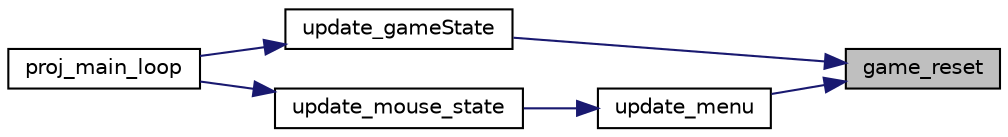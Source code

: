 digraph "game_reset"
{
 // LATEX_PDF_SIZE
  edge [fontname="Helvetica",fontsize="10",labelfontname="Helvetica",labelfontsize="10"];
  node [fontname="Helvetica",fontsize="10",shape=record];
  rankdir="RL";
  Node1 [label="game_reset",height=0.2,width=0.4,color="black", fillcolor="grey75", style="filled", fontcolor="black",tooltip="Resets the game attributes, like the score, the spaceship position, etc."];
  Node1 -> Node2 [dir="back",color="midnightblue",fontsize="10",style="solid",fontname="Helvetica"];
  Node2 [label="update_gameState",height=0.2,width=0.4,color="black", fillcolor="white", style="filled",URL="$game_8c.html#a8752fe09dfb8f14e87756d9cefa5467d",tooltip="Actions to perform whenever a keyboard interrupt occurs."];
  Node2 -> Node3 [dir="back",color="midnightblue",fontsize="10",style="solid",fontname="Helvetica"];
  Node3 [label="proj_main_loop",height=0.2,width=0.4,color="black", fillcolor="white", style="filled",URL="$main_8c.html#a2a16f651eccbd248e1ad3b3b924b143b",tooltip=" "];
  Node1 -> Node4 [dir="back",color="midnightblue",fontsize="10",style="solid",fontname="Helvetica"];
  Node4 [label="update_menu",height=0.2,width=0.4,color="black", fillcolor="white", style="filled",URL="$game_8c.html#a04a6d2a31e79c09343524b363d57fe7a",tooltip="Updates the state of the menu."];
  Node4 -> Node5 [dir="back",color="midnightblue",fontsize="10",style="solid",fontname="Helvetica"];
  Node5 [label="update_mouse_state",height=0.2,width=0.4,color="black", fillcolor="white", style="filled",URL="$game_8c.html#aa577e78e2462033d486b5d8fa64c7bec",tooltip="Actions to perform whenever a mouse interrupt occurs."];
  Node5 -> Node3 [dir="back",color="midnightblue",fontsize="10",style="solid",fontname="Helvetica"];
}
